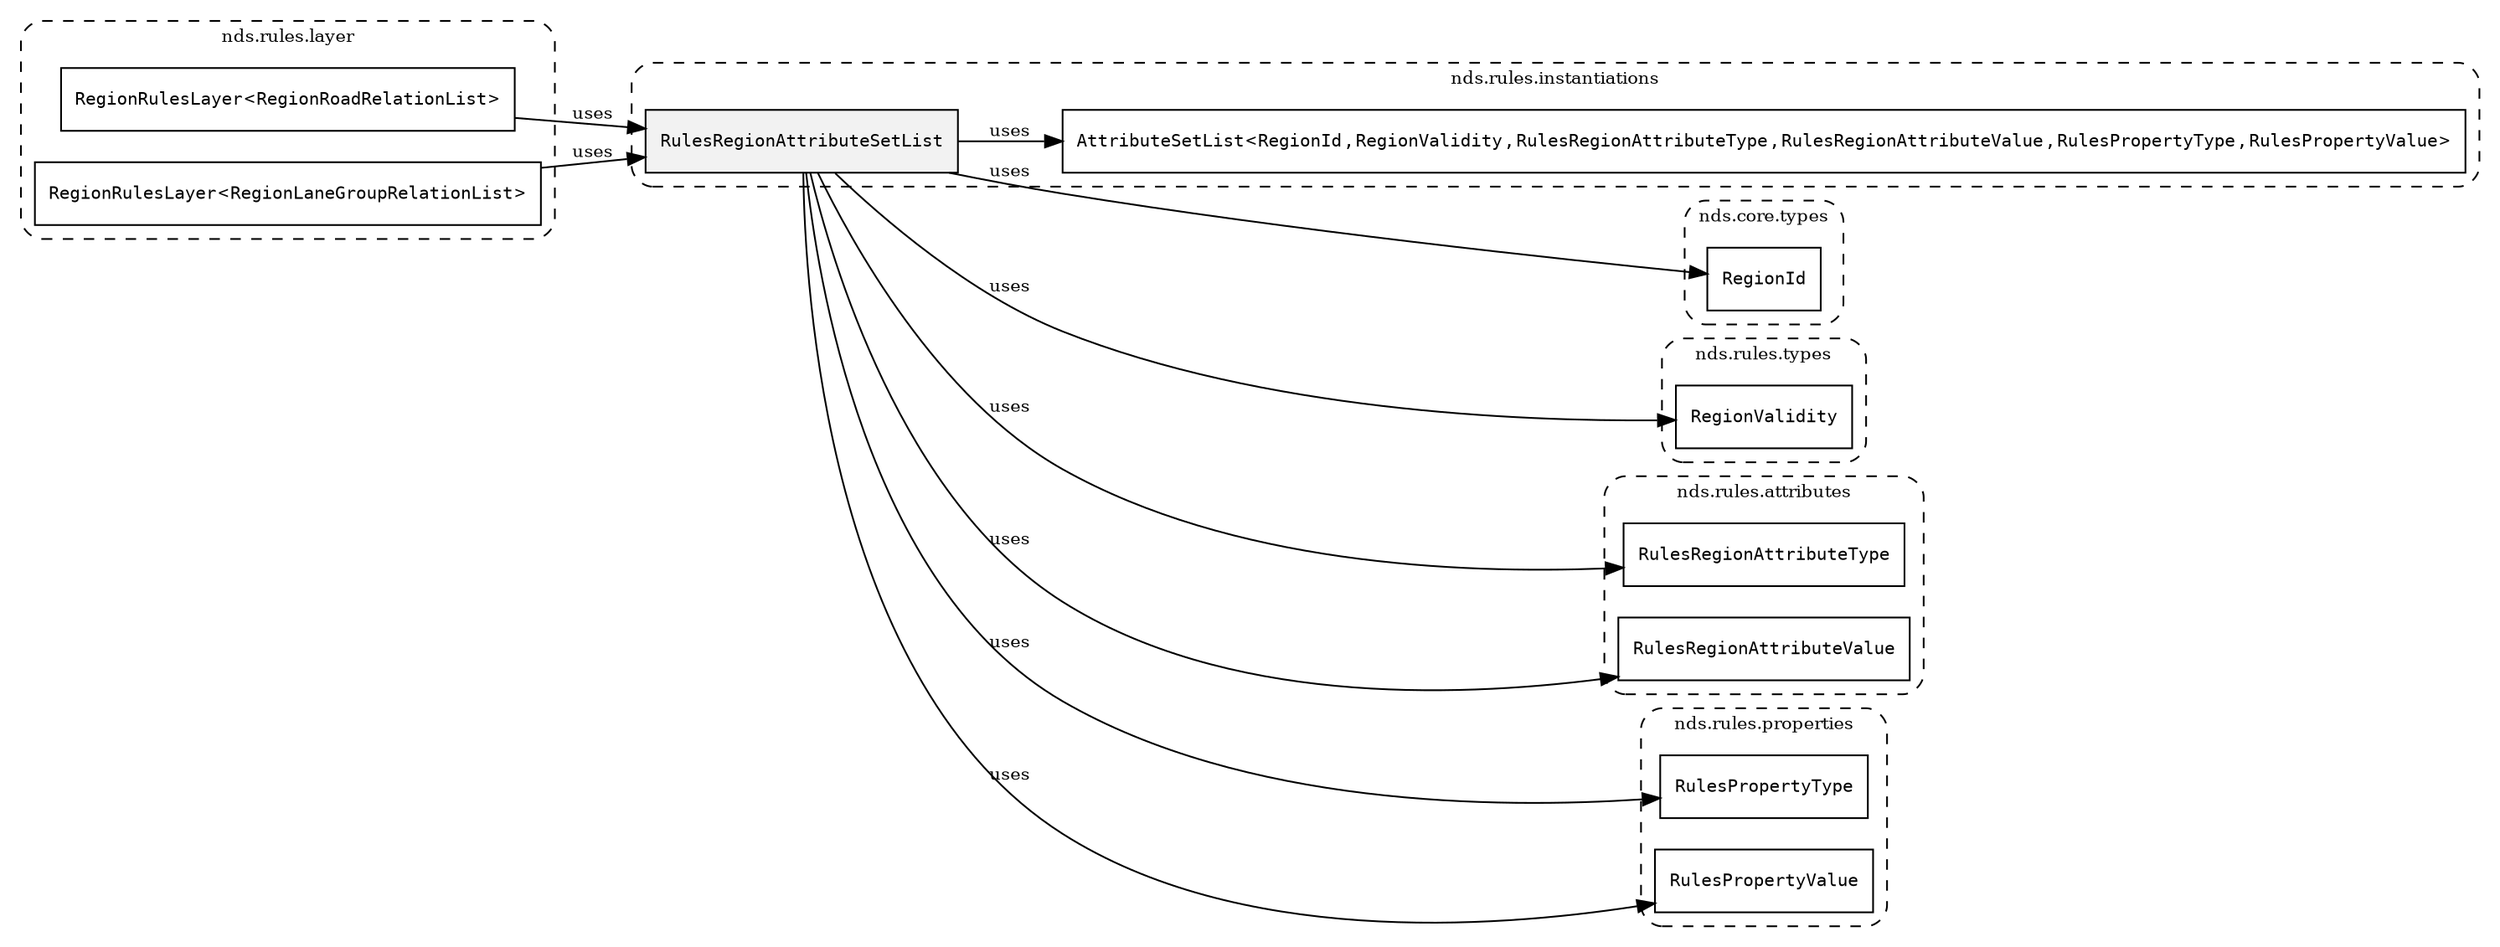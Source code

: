 /**
 * This dot file creates symbol collaboration diagram for RulesRegionAttributeSetList.
 */
digraph ZSERIO
{
    node [shape=box, fontsize=10];
    rankdir="LR";
    fontsize=10;
    tooltip="RulesRegionAttributeSetList collaboration diagram";

    subgraph "cluster_nds.rules.instantiations"
    {
        style="dashed, rounded";
        label="nds.rules.instantiations";
        tooltip="Package nds.rules.instantiations";
        href="../../../content/packages/nds.rules.instantiations.html#Package-nds-rules-instantiations";
        target="_parent";

        "RulesRegionAttributeSetList" [style="filled", fillcolor="#0000000D", target="_parent", label=<<font face="monospace"><table align="center" border="0" cellspacing="0" cellpadding="0"><tr><td href="../../../content/packages/nds.rules.instantiations.html#InstantiateType-RulesRegionAttributeSetList" title="InstantiateType defined in nds.rules.instantiations">RulesRegionAttributeSetList</td></tr></table></font>>];
        "AttributeSetList&lt;RegionId,RegionValidity,RulesRegionAttributeType,RulesRegionAttributeValue,RulesPropertyType,RulesPropertyValue&gt;" [target="_parent", label=<<font face="monospace"><table align="center" border="0" cellspacing="0" cellpadding="0"><tr><td href="../../../content/packages/nds.core.attributemap.html#Structure-AttributeSetList" title="Structure defined in nds.core.attributemap">AttributeSetList</td><td>&lt;</td><td><table align="center" border="0" cellspacing="0" cellpadding="0"><tr><td href="../../../content/packages/nds.core.types.html#Subtype-RegionId" title="Subtype defined in nds.core.types">RegionId</td></tr></table></td><td>,</td><td><table align="center" border="0" cellspacing="0" cellpadding="0"><tr><td href="../../../content/packages/nds.rules.types.html#Structure-RegionValidity" title="Structure defined in nds.rules.types">RegionValidity</td></tr></table></td><td>,</td><td><table align="center" border="0" cellspacing="0" cellpadding="0"><tr><td href="../../../content/packages/nds.rules.attributes.html#Enum-RulesRegionAttributeType" title="Enum defined in nds.rules.attributes">RulesRegionAttributeType</td></tr></table></td><td>,</td><td><table align="center" border="0" cellspacing="0" cellpadding="0"><tr><td href="../../../content/packages/nds.rules.attributes.html#Choice-RulesRegionAttributeValue" title="Choice defined in nds.rules.attributes">RulesRegionAttributeValue</td></tr></table></td><td>,</td><td><table align="center" border="0" cellspacing="0" cellpadding="0"><tr><td href="../../../content/packages/nds.rules.properties.html#Structure-RulesPropertyType" title="Structure defined in nds.rules.properties">RulesPropertyType</td></tr></table></td><td>,</td><td><table align="center" border="0" cellspacing="0" cellpadding="0"><tr><td href="../../../content/packages/nds.rules.properties.html#Structure-RulesPropertyValue" title="Structure defined in nds.rules.properties">RulesPropertyValue</td></tr></table></td><td>&gt;</td></tr></table></font>>];
    }

    subgraph "cluster_nds.core.types"
    {
        style="dashed, rounded";
        label="nds.core.types";
        tooltip="Package nds.core.types";
        href="../../../content/packages/nds.core.types.html#Package-nds-core-types";
        target="_parent";

        "RegionId" [target="_parent", label=<<font face="monospace"><table align="center" border="0" cellspacing="0" cellpadding="0"><tr><td href="../../../content/packages/nds.core.types.html#Subtype-RegionId" title="Subtype defined in nds.core.types">RegionId</td></tr></table></font>>];
    }

    subgraph "cluster_nds.rules.types"
    {
        style="dashed, rounded";
        label="nds.rules.types";
        tooltip="Package nds.rules.types";
        href="../../../content/packages/nds.rules.types.html#Package-nds-rules-types";
        target="_parent";

        "RegionValidity" [target="_parent", label=<<font face="monospace"><table align="center" border="0" cellspacing="0" cellpadding="0"><tr><td href="../../../content/packages/nds.rules.types.html#Structure-RegionValidity" title="Structure defined in nds.rules.types">RegionValidity</td></tr></table></font>>];
    }

    subgraph "cluster_nds.rules.attributes"
    {
        style="dashed, rounded";
        label="nds.rules.attributes";
        tooltip="Package nds.rules.attributes";
        href="../../../content/packages/nds.rules.attributes.html#Package-nds-rules-attributes";
        target="_parent";

        "RulesRegionAttributeType" [target="_parent", label=<<font face="monospace"><table align="center" border="0" cellspacing="0" cellpadding="0"><tr><td href="../../../content/packages/nds.rules.attributes.html#Enum-RulesRegionAttributeType" title="Enum defined in nds.rules.attributes">RulesRegionAttributeType</td></tr></table></font>>];
        "RulesRegionAttributeValue" [target="_parent", label=<<font face="monospace"><table align="center" border="0" cellspacing="0" cellpadding="0"><tr><td href="../../../content/packages/nds.rules.attributes.html#Choice-RulesRegionAttributeValue" title="Choice defined in nds.rules.attributes">RulesRegionAttributeValue</td></tr></table></font>>];
    }

    subgraph "cluster_nds.rules.properties"
    {
        style="dashed, rounded";
        label="nds.rules.properties";
        tooltip="Package nds.rules.properties";
        href="../../../content/packages/nds.rules.properties.html#Package-nds-rules-properties";
        target="_parent";

        "RulesPropertyType" [target="_parent", label=<<font face="monospace"><table align="center" border="0" cellspacing="0" cellpadding="0"><tr><td href="../../../content/packages/nds.rules.properties.html#Structure-RulesPropertyType" title="Structure defined in nds.rules.properties">RulesPropertyType</td></tr></table></font>>];
        "RulesPropertyValue" [target="_parent", label=<<font face="monospace"><table align="center" border="0" cellspacing="0" cellpadding="0"><tr><td href="../../../content/packages/nds.rules.properties.html#Structure-RulesPropertyValue" title="Structure defined in nds.rules.properties">RulesPropertyValue</td></tr></table></font>>];
    }

    subgraph "cluster_nds.rules.layer"
    {
        style="dashed, rounded";
        label="nds.rules.layer";
        tooltip="Package nds.rules.layer";
        href="../../../content/packages/nds.rules.layer.html#Package-nds-rules-layer";
        target="_parent";

        "RegionRulesLayer&lt;RegionRoadRelationList&gt;" [target="_parent", label=<<font face="monospace"><table align="center" border="0" cellspacing="0" cellpadding="0"><tr><td href="../../../content/packages/nds.rules.layer.html#Structure-RegionRulesLayer" title="Structure defined in nds.rules.layer">RegionRulesLayer</td><td>&lt;</td><td><table align="center" border="0" cellspacing="0" cellpadding="0"><tr><td href="../../../content/packages/nds.rules.layer.html#Structure-RegionRoadRelationList" title="Structure defined in nds.rules.layer">RegionRoadRelationList</td></tr></table></td><td>&gt;</td></tr></table></font>>];
        "RegionRulesLayer&lt;RegionLaneGroupRelationList&gt;" [target="_parent", label=<<font face="monospace"><table align="center" border="0" cellspacing="0" cellpadding="0"><tr><td href="../../../content/packages/nds.rules.layer.html#Structure-RegionRulesLayer" title="Structure defined in nds.rules.layer">RegionRulesLayer</td><td>&lt;</td><td><table align="center" border="0" cellspacing="0" cellpadding="0"><tr><td href="../../../content/packages/nds.rules.layer.html#Structure-RegionLaneGroupRelationList" title="Structure defined in nds.rules.layer">RegionLaneGroupRelationList</td></tr></table></td><td>&gt;</td></tr></table></font>>];
    }

    "RulesRegionAttributeSetList" -> "AttributeSetList&lt;RegionId,RegionValidity,RulesRegionAttributeType,RulesRegionAttributeValue,RulesPropertyType,RulesPropertyValue&gt;" [label="uses", fontsize=10];
    "RulesRegionAttributeSetList" -> "RegionId" [label="uses", fontsize=10];
    "RulesRegionAttributeSetList" -> "RegionValidity" [label="uses", fontsize=10];
    "RulesRegionAttributeSetList" -> "RulesRegionAttributeType" [label="uses", fontsize=10];
    "RulesRegionAttributeSetList" -> "RulesRegionAttributeValue" [label="uses", fontsize=10];
    "RulesRegionAttributeSetList" -> "RulesPropertyType" [label="uses", fontsize=10];
    "RulesRegionAttributeSetList" -> "RulesPropertyValue" [label="uses", fontsize=10];
    "RegionRulesLayer&lt;RegionRoadRelationList&gt;" -> "RulesRegionAttributeSetList" [label="uses", fontsize=10];
    "RegionRulesLayer&lt;RegionLaneGroupRelationList&gt;" -> "RulesRegionAttributeSetList" [label="uses", fontsize=10];
}
